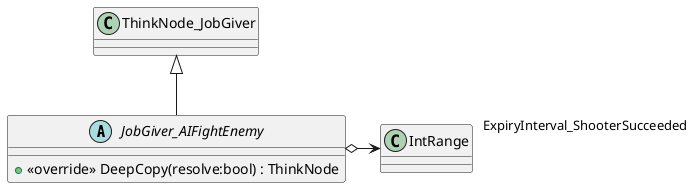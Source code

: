 @startuml
abstract class JobGiver_AIFightEnemy {
    + <<override>> DeepCopy(resolve:bool) : ThinkNode
}
ThinkNode_JobGiver <|-- JobGiver_AIFightEnemy
JobGiver_AIFightEnemy o-> "ExpiryInterval_ShooterSucceeded" IntRange
@enduml

